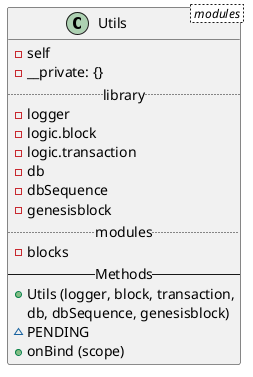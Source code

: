 @startuml
class Utils < modules > {
  - self
  - __private: {}
  .. library ..
  - logger
  - logic.block
  - logic.transaction
  - db
  - dbSequence
  - genesisblock
  .. modules ..
  - blocks
  -- Methods --
  + Utils (logger, block, transaction,
  db, dbSequence, genesisblock)
  ~ PENDING
  + onBind (scope)
}
@enduml
